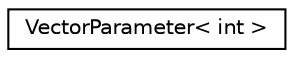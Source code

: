 digraph "Graphical Class Hierarchy"
{
 // LATEX_PDF_SIZE
  edge [fontname="Helvetica",fontsize="10",labelfontname="Helvetica",labelfontsize="10"];
  node [fontname="Helvetica",fontsize="10",shape=record];
  rankdir="LR";
  Node0 [label="VectorParameter\< int \>",height=0.2,width=0.4,color="black", fillcolor="white", style="filled",URL="$class_vector_parameter.html",tooltip=" "];
}
